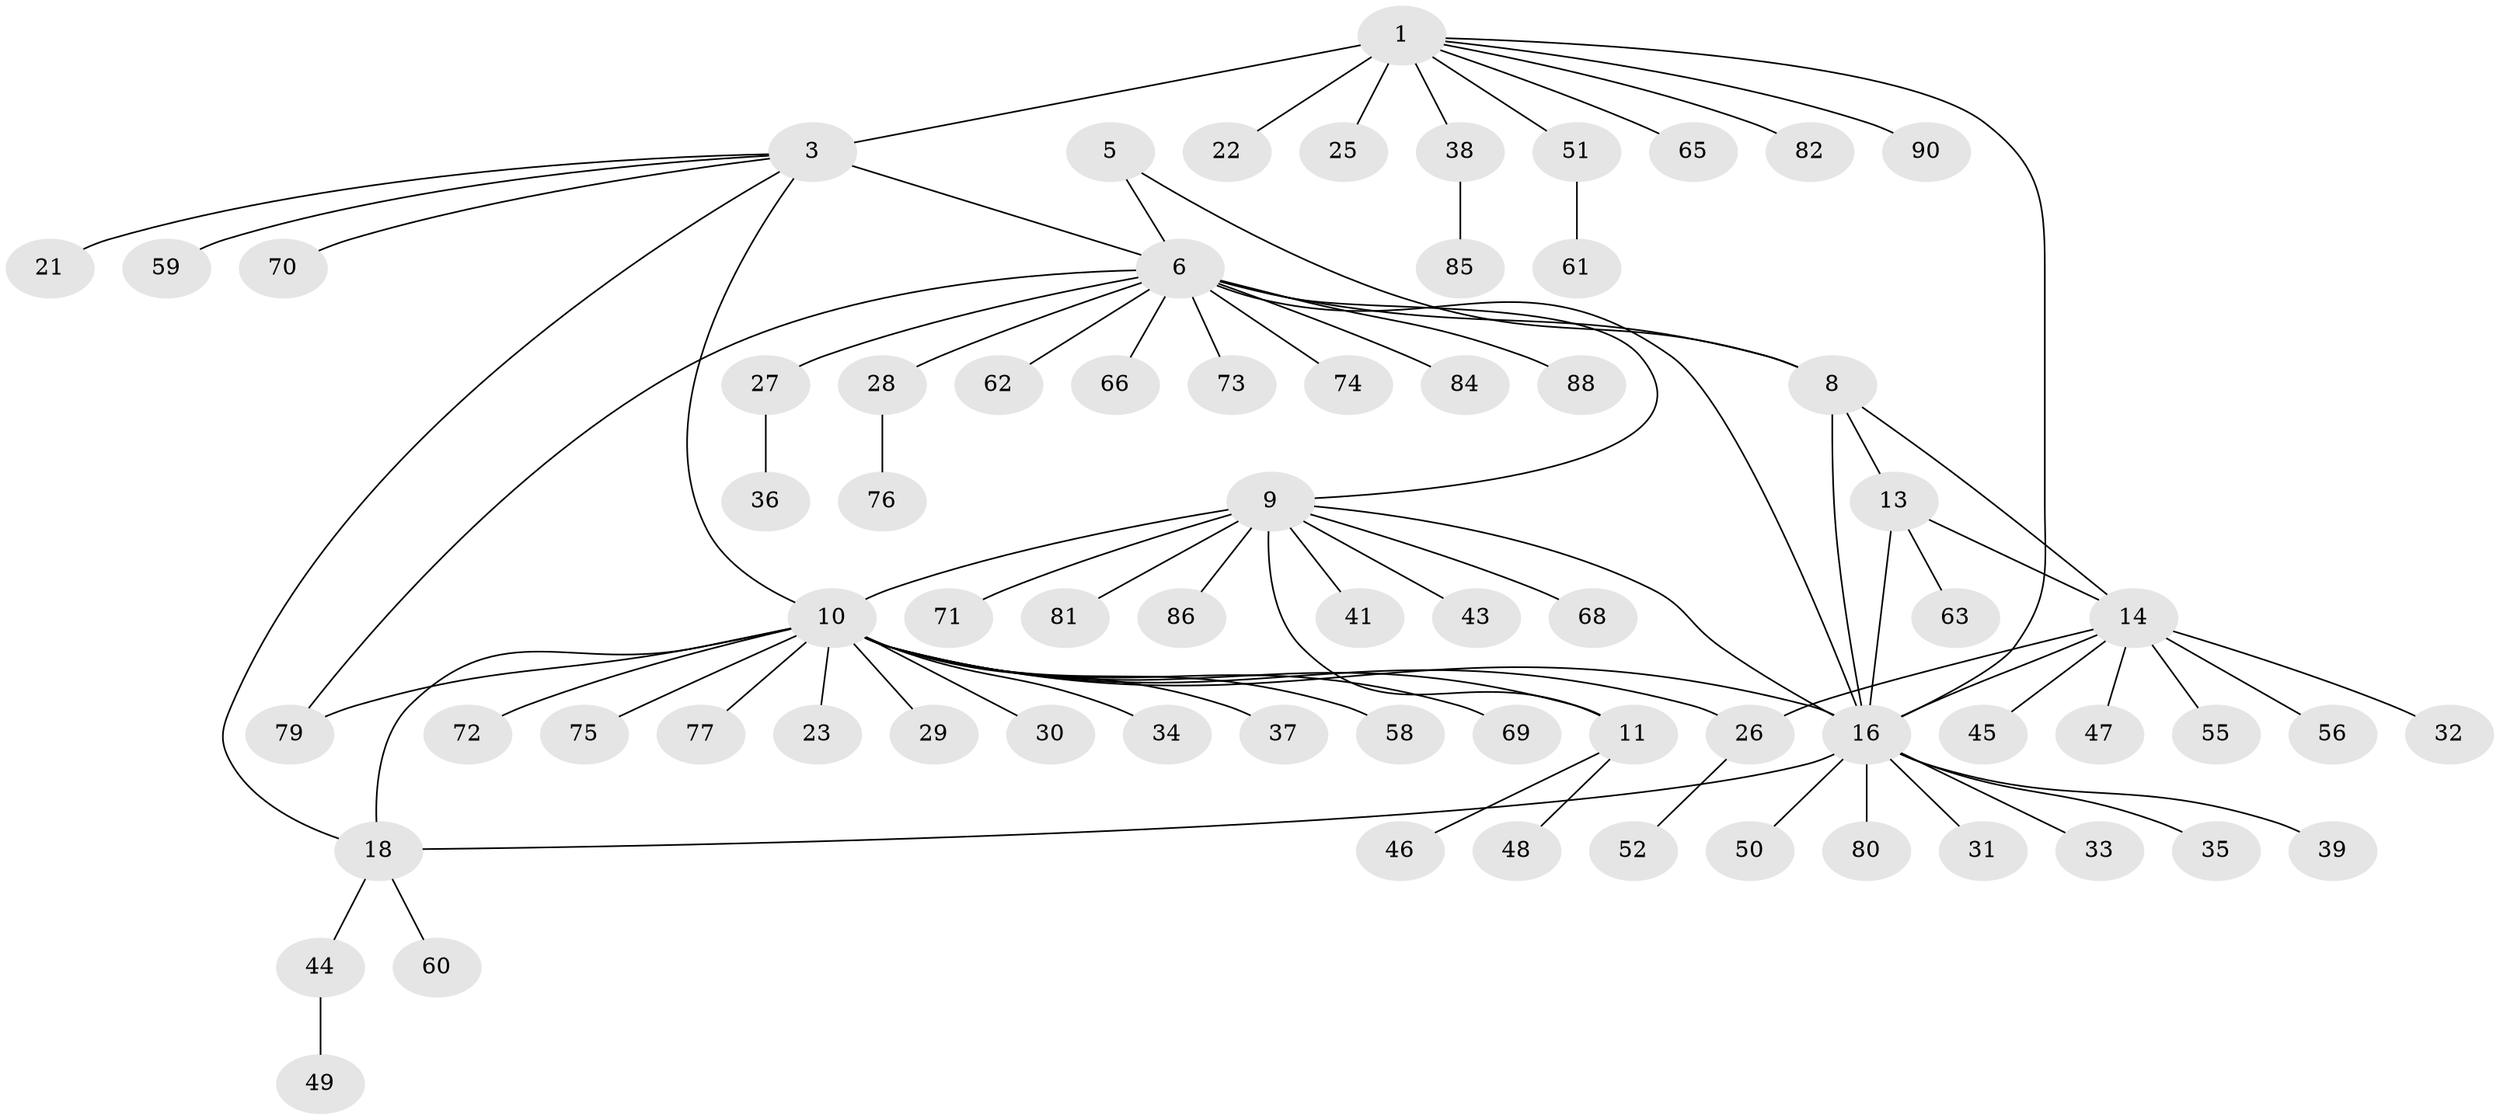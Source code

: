 // original degree distribution, {4: 0.054945054945054944, 10: 0.02197802197802198, 7: 0.02197802197802198, 5: 0.02197802197802198, 11: 0.02197802197802198, 9: 0.03296703296703297, 6: 0.02197802197802198, 8: 0.01098901098901099, 3: 0.054945054945054944, 1: 0.6153846153846154, 2: 0.12087912087912088}
// Generated by graph-tools (version 1.1) at 2025/42/03/06/25 10:42:13]
// undirected, 70 vertices, 83 edges
graph export_dot {
graph [start="1"]
  node [color=gray90,style=filled];
  1 [super="+2"];
  3 [super="+4"];
  5 [super="+40"];
  6 [super="+7"];
  8 [super="+15"];
  9 [super="+12"];
  10 [super="+20"];
  11 [super="+42"];
  13;
  14 [super="+24"];
  16 [super="+17"];
  18 [super="+19"];
  21;
  22;
  23;
  25;
  26;
  27;
  28 [super="+83"];
  29;
  30;
  31;
  32;
  33 [super="+57"];
  34;
  35;
  36;
  37;
  38 [super="+67"];
  39;
  41;
  43;
  44 [super="+54"];
  45;
  46 [super="+53"];
  47;
  48;
  49;
  50;
  51 [super="+78"];
  52 [super="+87"];
  55;
  56;
  58;
  59;
  60;
  61;
  62;
  63 [super="+64"];
  65;
  66 [super="+89"];
  68;
  69 [super="+91"];
  70;
  71;
  72;
  73;
  74;
  75;
  76;
  77;
  79;
  80;
  81;
  82;
  84;
  85;
  86;
  88;
  90;
  1 -- 3 [weight=4];
  1 -- 22;
  1 -- 65;
  1 -- 38;
  1 -- 16;
  1 -- 82;
  1 -- 51;
  1 -- 25;
  1 -- 90;
  3 -- 10;
  3 -- 70;
  3 -- 6;
  3 -- 18;
  3 -- 21;
  3 -- 59;
  5 -- 6 [weight=2];
  5 -- 8;
  6 -- 8 [weight=2];
  6 -- 9;
  6 -- 28;
  6 -- 62;
  6 -- 66;
  6 -- 73;
  6 -- 74;
  6 -- 84;
  6 -- 27;
  6 -- 88;
  6 -- 79;
  6 -- 16;
  8 -- 16;
  8 -- 13;
  8 -- 14;
  9 -- 10 [weight=2];
  9 -- 11 [weight=2];
  9 -- 16;
  9 -- 41;
  9 -- 43;
  9 -- 68;
  9 -- 86;
  9 -- 81;
  9 -- 71;
  10 -- 11;
  10 -- 26;
  10 -- 30;
  10 -- 69;
  10 -- 72;
  10 -- 75;
  10 -- 77;
  10 -- 34;
  10 -- 37;
  10 -- 79;
  10 -- 18 [weight=2];
  10 -- 23;
  10 -- 58;
  10 -- 29;
  10 -- 16;
  11 -- 46;
  11 -- 48;
  13 -- 14;
  13 -- 16;
  13 -- 63;
  14 -- 16;
  14 -- 26;
  14 -- 45;
  14 -- 47;
  14 -- 55;
  14 -- 56;
  14 -- 32;
  16 -- 35;
  16 -- 39;
  16 -- 80;
  16 -- 33;
  16 -- 18 [weight=2];
  16 -- 50;
  16 -- 31;
  18 -- 44;
  18 -- 60;
  26 -- 52;
  27 -- 36;
  28 -- 76;
  38 -- 85;
  44 -- 49;
  51 -- 61;
}
